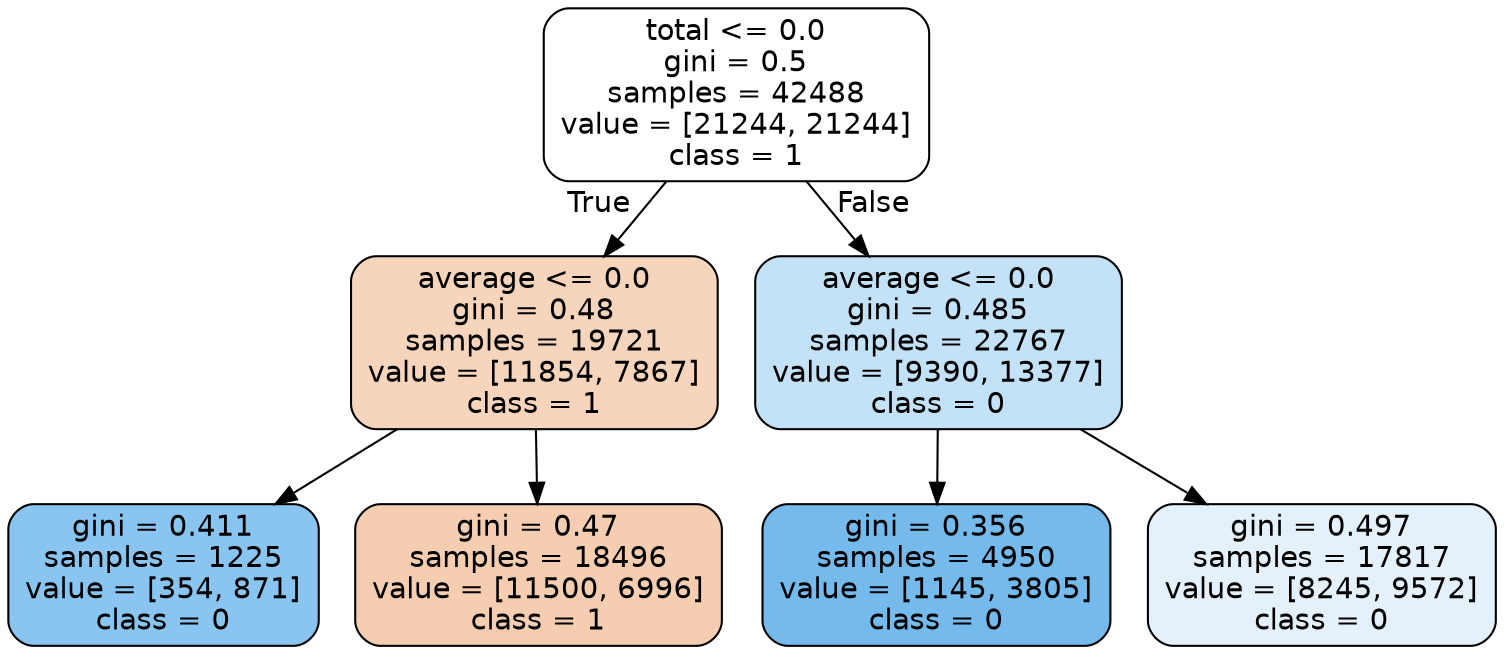 digraph Tree {
node [shape=box, style="filled, rounded", color="black", fontname=helvetica] ;
edge [fontname=helvetica] ;
0 [label="total <= 0.0\ngini = 0.5\nsamples = 42488\nvalue = [21244, 21244]\nclass = 1", fillcolor="#ffffff"] ;
1 [label="average <= 0.0\ngini = 0.48\nsamples = 19721\nvalue = [11854, 7867]\nclass = 1", fillcolor="#f6d5bc"] ;
0 -> 1 [labeldistance=2.5, labelangle=45, headlabel="True"] ;
2 [label="gini = 0.411\nsamples = 1225\nvalue = [354, 871]\nclass = 0", fillcolor="#89c5f0"] ;
1 -> 2 ;
3 [label="gini = 0.47\nsamples = 18496\nvalue = [11500, 6996]\nclass = 1", fillcolor="#f5ceb1"] ;
1 -> 3 ;
4 [label="average <= 0.0\ngini = 0.485\nsamples = 22767\nvalue = [9390, 13377]\nclass = 0", fillcolor="#c4e2f7"] ;
0 -> 4 [labeldistance=2.5, labelangle=-45, headlabel="False"] ;
5 [label="gini = 0.356\nsamples = 4950\nvalue = [1145, 3805]\nclass = 0", fillcolor="#75baed"] ;
4 -> 5 ;
6 [label="gini = 0.497\nsamples = 17817\nvalue = [8245, 9572]\nclass = 0", fillcolor="#e4f1fb"] ;
4 -> 6 ;
}